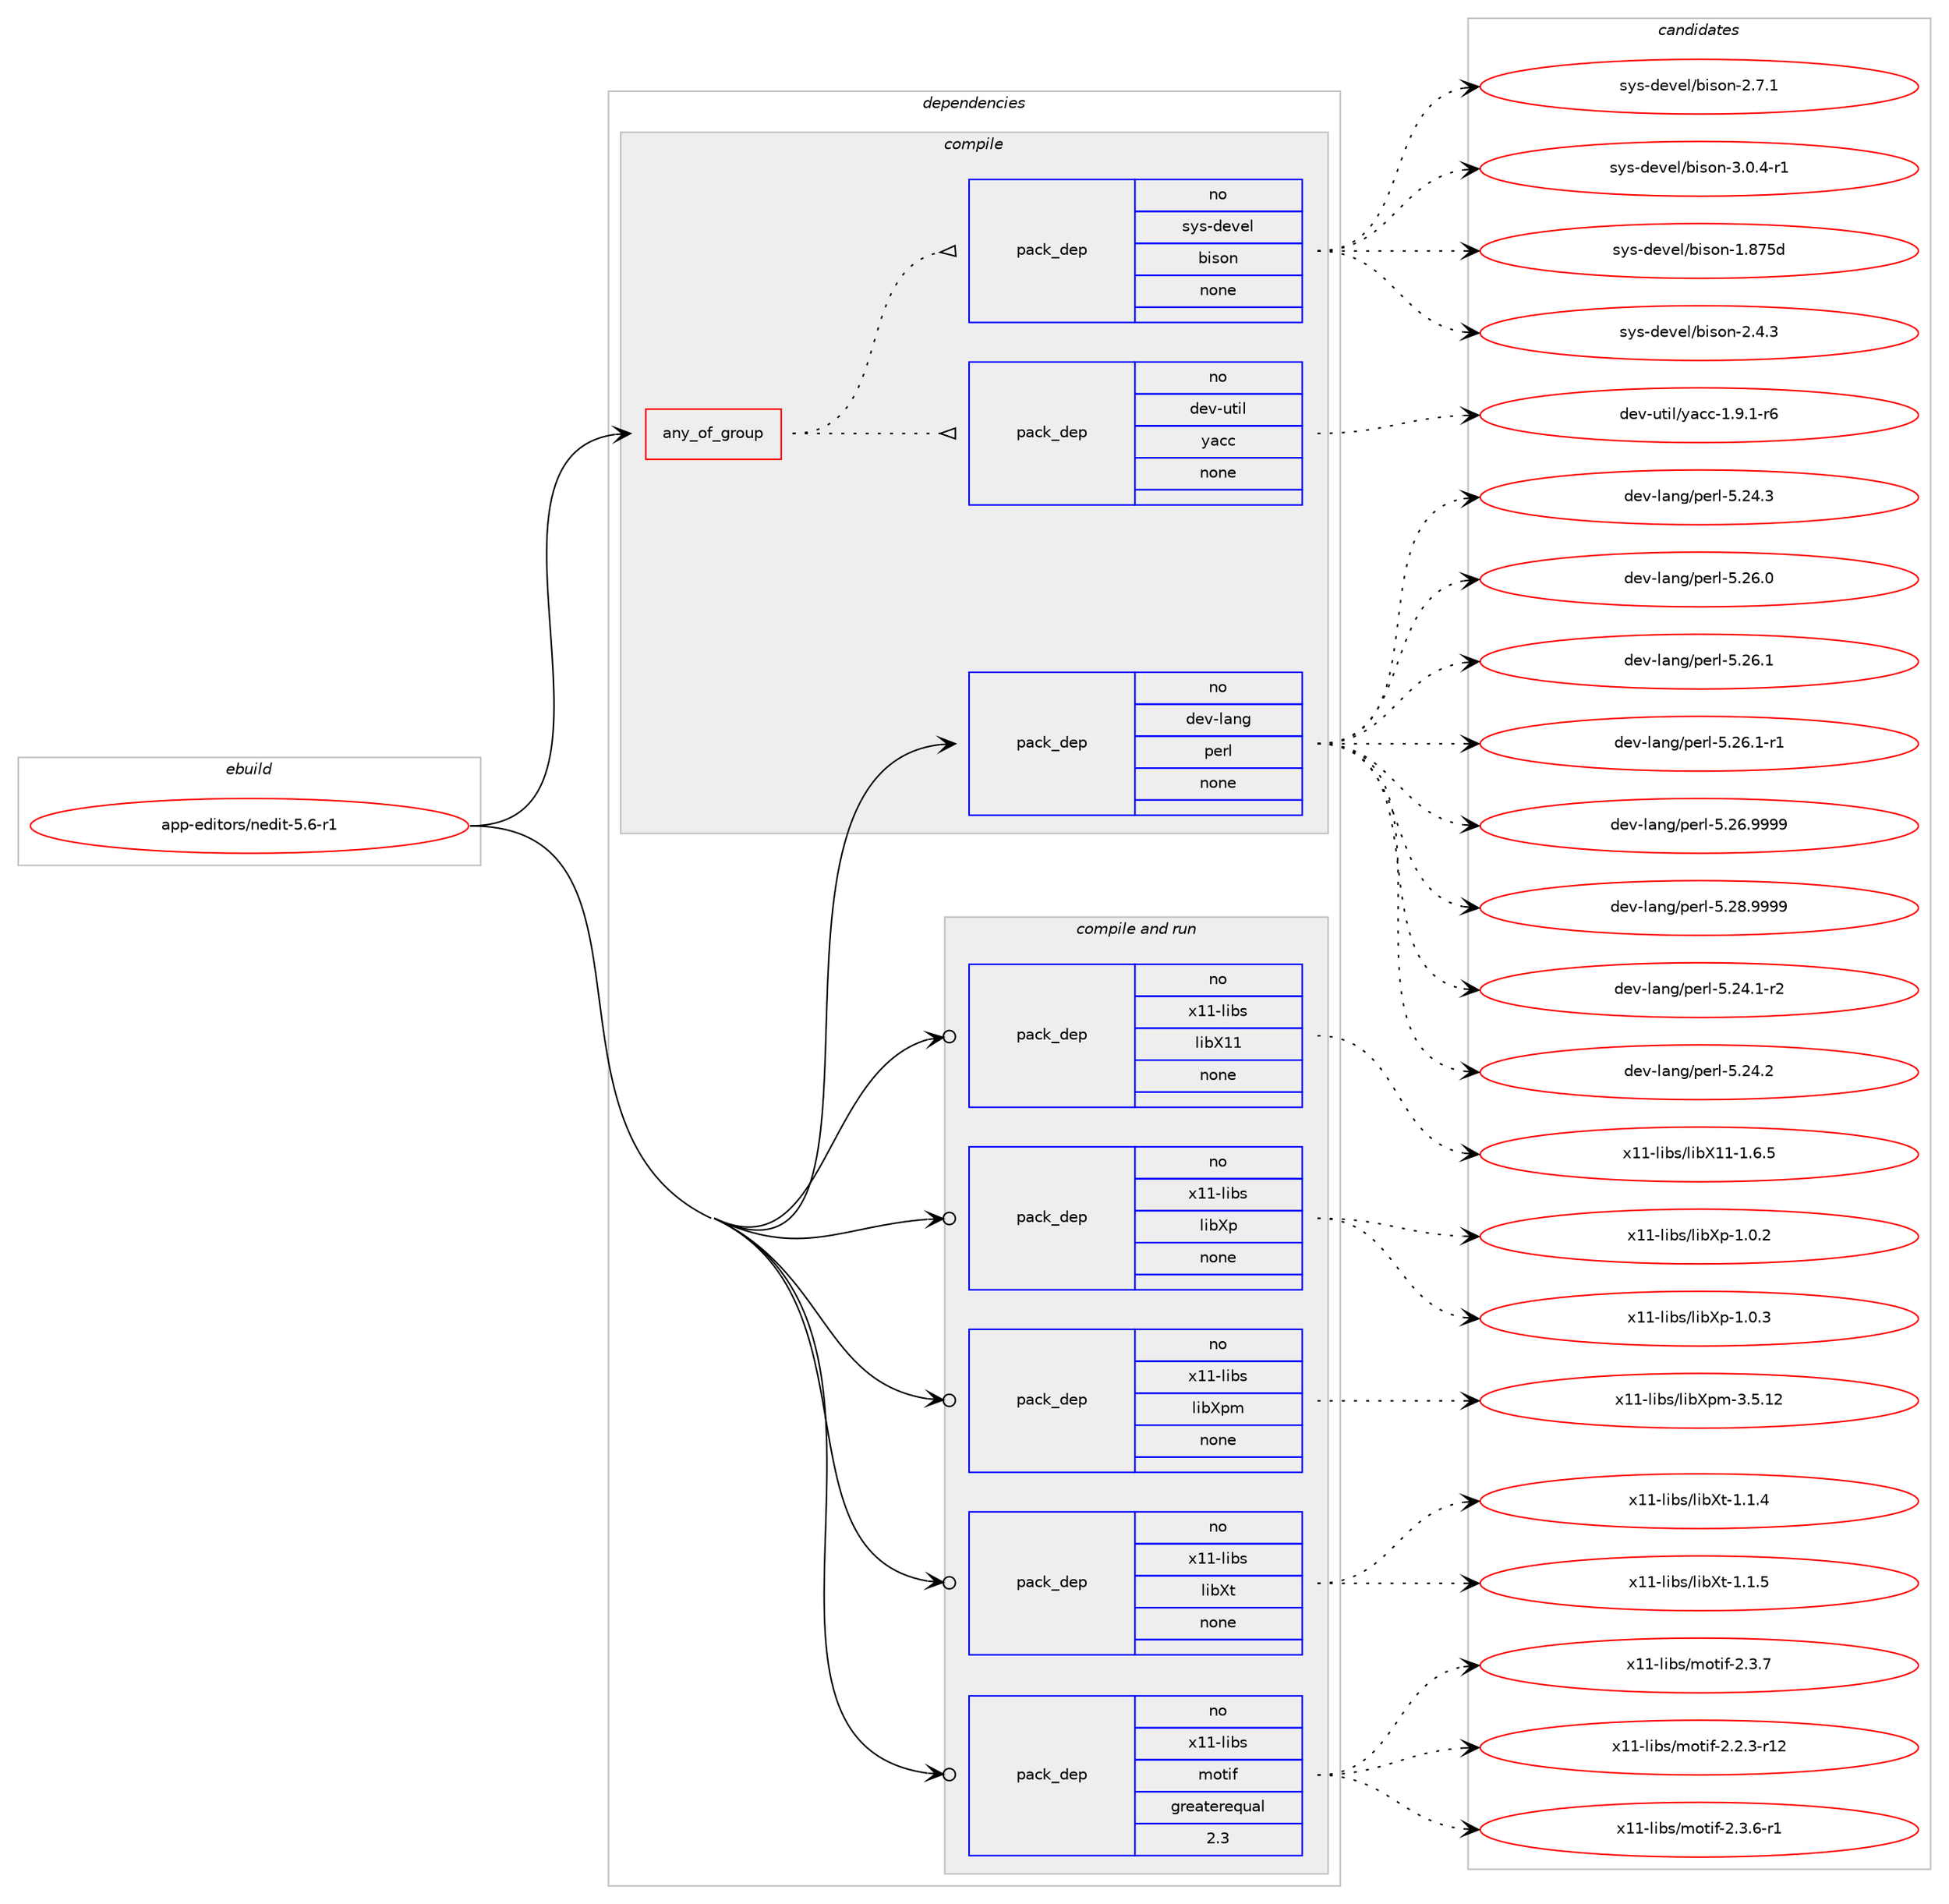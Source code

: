 digraph prolog {

# *************
# Graph options
# *************

newrank=true;
concentrate=true;
compound=true;
graph [rankdir=LR,fontname=Helvetica,fontsize=10,ranksep=1.5];#, ranksep=2.5, nodesep=0.2];
edge  [arrowhead=vee];
node  [fontname=Helvetica,fontsize=10];

# **********
# The ebuild
# **********

subgraph cluster_leftcol {
color=gray;
rank=same;
label=<<i>ebuild</i>>;
id [label="app-editors/nedit-5.6-r1", color=red, width=4, href="../app-editors/nedit-5.6-r1.svg"];
}

# ****************
# The dependencies
# ****************

subgraph cluster_midcol {
color=gray;
label=<<i>dependencies</i>>;
subgraph cluster_compile {
fillcolor="#eeeeee";
style=filled;
label=<<i>compile</i>>;
subgraph any370 {
dependency18021 [label=<<TABLE BORDER="0" CELLBORDER="1" CELLSPACING="0" CELLPADDING="4"><TR><TD CELLPADDING="10">any_of_group</TD></TR></TABLE>>, shape=none, color=red];subgraph pack13119 {
dependency18022 [label=<<TABLE BORDER="0" CELLBORDER="1" CELLSPACING="0" CELLPADDING="4" WIDTH="220"><TR><TD ROWSPAN="6" CELLPADDING="30">pack_dep</TD></TR><TR><TD WIDTH="110">no</TD></TR><TR><TD>dev-util</TD></TR><TR><TD>yacc</TD></TR><TR><TD>none</TD></TR><TR><TD></TD></TR></TABLE>>, shape=none, color=blue];
}
dependency18021:e -> dependency18022:w [weight=20,style="dotted",arrowhead="oinv"];
subgraph pack13120 {
dependency18023 [label=<<TABLE BORDER="0" CELLBORDER="1" CELLSPACING="0" CELLPADDING="4" WIDTH="220"><TR><TD ROWSPAN="6" CELLPADDING="30">pack_dep</TD></TR><TR><TD WIDTH="110">no</TD></TR><TR><TD>sys-devel</TD></TR><TR><TD>bison</TD></TR><TR><TD>none</TD></TR><TR><TD></TD></TR></TABLE>>, shape=none, color=blue];
}
dependency18021:e -> dependency18023:w [weight=20,style="dotted",arrowhead="oinv"];
}
id:e -> dependency18021:w [weight=20,style="solid",arrowhead="vee"];
subgraph pack13121 {
dependency18024 [label=<<TABLE BORDER="0" CELLBORDER="1" CELLSPACING="0" CELLPADDING="4" WIDTH="220"><TR><TD ROWSPAN="6" CELLPADDING="30">pack_dep</TD></TR><TR><TD WIDTH="110">no</TD></TR><TR><TD>dev-lang</TD></TR><TR><TD>perl</TD></TR><TR><TD>none</TD></TR><TR><TD></TD></TR></TABLE>>, shape=none, color=blue];
}
id:e -> dependency18024:w [weight=20,style="solid",arrowhead="vee"];
}
subgraph cluster_compileandrun {
fillcolor="#eeeeee";
style=filled;
label=<<i>compile and run</i>>;
subgraph pack13122 {
dependency18025 [label=<<TABLE BORDER="0" CELLBORDER="1" CELLSPACING="0" CELLPADDING="4" WIDTH="220"><TR><TD ROWSPAN="6" CELLPADDING="30">pack_dep</TD></TR><TR><TD WIDTH="110">no</TD></TR><TR><TD>x11-libs</TD></TR><TR><TD>libX11</TD></TR><TR><TD>none</TD></TR><TR><TD></TD></TR></TABLE>>, shape=none, color=blue];
}
id:e -> dependency18025:w [weight=20,style="solid",arrowhead="odotvee"];
subgraph pack13123 {
dependency18026 [label=<<TABLE BORDER="0" CELLBORDER="1" CELLSPACING="0" CELLPADDING="4" WIDTH="220"><TR><TD ROWSPAN="6" CELLPADDING="30">pack_dep</TD></TR><TR><TD WIDTH="110">no</TD></TR><TR><TD>x11-libs</TD></TR><TR><TD>libXp</TD></TR><TR><TD>none</TD></TR><TR><TD></TD></TR></TABLE>>, shape=none, color=blue];
}
id:e -> dependency18026:w [weight=20,style="solid",arrowhead="odotvee"];
subgraph pack13124 {
dependency18027 [label=<<TABLE BORDER="0" CELLBORDER="1" CELLSPACING="0" CELLPADDING="4" WIDTH="220"><TR><TD ROWSPAN="6" CELLPADDING="30">pack_dep</TD></TR><TR><TD WIDTH="110">no</TD></TR><TR><TD>x11-libs</TD></TR><TR><TD>libXpm</TD></TR><TR><TD>none</TD></TR><TR><TD></TD></TR></TABLE>>, shape=none, color=blue];
}
id:e -> dependency18027:w [weight=20,style="solid",arrowhead="odotvee"];
subgraph pack13125 {
dependency18028 [label=<<TABLE BORDER="0" CELLBORDER="1" CELLSPACING="0" CELLPADDING="4" WIDTH="220"><TR><TD ROWSPAN="6" CELLPADDING="30">pack_dep</TD></TR><TR><TD WIDTH="110">no</TD></TR><TR><TD>x11-libs</TD></TR><TR><TD>libXt</TD></TR><TR><TD>none</TD></TR><TR><TD></TD></TR></TABLE>>, shape=none, color=blue];
}
id:e -> dependency18028:w [weight=20,style="solid",arrowhead="odotvee"];
subgraph pack13126 {
dependency18029 [label=<<TABLE BORDER="0" CELLBORDER="1" CELLSPACING="0" CELLPADDING="4" WIDTH="220"><TR><TD ROWSPAN="6" CELLPADDING="30">pack_dep</TD></TR><TR><TD WIDTH="110">no</TD></TR><TR><TD>x11-libs</TD></TR><TR><TD>motif</TD></TR><TR><TD>greaterequal</TD></TR><TR><TD>2.3</TD></TR></TABLE>>, shape=none, color=blue];
}
id:e -> dependency18029:w [weight=20,style="solid",arrowhead="odotvee"];
}
subgraph cluster_run {
fillcolor="#eeeeee";
style=filled;
label=<<i>run</i>>;
}
}

# **************
# The candidates
# **************

subgraph cluster_choices {
rank=same;
color=gray;
label=<<i>candidates</i>>;

subgraph choice13119 {
color=black;
nodesep=1;
choice10010111845117116105108471219799994549465746494511454 [label="dev-util/yacc-1.9.1-r6", color=red, width=4,href="../dev-util/yacc-1.9.1-r6.svg"];
dependency18022:e -> choice10010111845117116105108471219799994549465746494511454:w [style=dotted,weight="100"];
}
subgraph choice13120 {
color=black;
nodesep=1;
choice115121115451001011181011084798105115111110454946565553100 [label="sys-devel/bison-1.875d", color=red, width=4,href="../sys-devel/bison-1.875d.svg"];
choice115121115451001011181011084798105115111110455046524651 [label="sys-devel/bison-2.4.3", color=red, width=4,href="../sys-devel/bison-2.4.3.svg"];
choice115121115451001011181011084798105115111110455046554649 [label="sys-devel/bison-2.7.1", color=red, width=4,href="../sys-devel/bison-2.7.1.svg"];
choice1151211154510010111810110847981051151111104551464846524511449 [label="sys-devel/bison-3.0.4-r1", color=red, width=4,href="../sys-devel/bison-3.0.4-r1.svg"];
dependency18023:e -> choice115121115451001011181011084798105115111110454946565553100:w [style=dotted,weight="100"];
dependency18023:e -> choice115121115451001011181011084798105115111110455046524651:w [style=dotted,weight="100"];
dependency18023:e -> choice115121115451001011181011084798105115111110455046554649:w [style=dotted,weight="100"];
dependency18023:e -> choice1151211154510010111810110847981051151111104551464846524511449:w [style=dotted,weight="100"];
}
subgraph choice13121 {
color=black;
nodesep=1;
choice100101118451089711010347112101114108455346505246494511450 [label="dev-lang/perl-5.24.1-r2", color=red, width=4,href="../dev-lang/perl-5.24.1-r2.svg"];
choice10010111845108971101034711210111410845534650524650 [label="dev-lang/perl-5.24.2", color=red, width=4,href="../dev-lang/perl-5.24.2.svg"];
choice10010111845108971101034711210111410845534650524651 [label="dev-lang/perl-5.24.3", color=red, width=4,href="../dev-lang/perl-5.24.3.svg"];
choice10010111845108971101034711210111410845534650544648 [label="dev-lang/perl-5.26.0", color=red, width=4,href="../dev-lang/perl-5.26.0.svg"];
choice10010111845108971101034711210111410845534650544649 [label="dev-lang/perl-5.26.1", color=red, width=4,href="../dev-lang/perl-5.26.1.svg"];
choice100101118451089711010347112101114108455346505446494511449 [label="dev-lang/perl-5.26.1-r1", color=red, width=4,href="../dev-lang/perl-5.26.1-r1.svg"];
choice10010111845108971101034711210111410845534650544657575757 [label="dev-lang/perl-5.26.9999", color=red, width=4,href="../dev-lang/perl-5.26.9999.svg"];
choice10010111845108971101034711210111410845534650564657575757 [label="dev-lang/perl-5.28.9999", color=red, width=4,href="../dev-lang/perl-5.28.9999.svg"];
dependency18024:e -> choice100101118451089711010347112101114108455346505246494511450:w [style=dotted,weight="100"];
dependency18024:e -> choice10010111845108971101034711210111410845534650524650:w [style=dotted,weight="100"];
dependency18024:e -> choice10010111845108971101034711210111410845534650524651:w [style=dotted,weight="100"];
dependency18024:e -> choice10010111845108971101034711210111410845534650544648:w [style=dotted,weight="100"];
dependency18024:e -> choice10010111845108971101034711210111410845534650544649:w [style=dotted,weight="100"];
dependency18024:e -> choice100101118451089711010347112101114108455346505446494511449:w [style=dotted,weight="100"];
dependency18024:e -> choice10010111845108971101034711210111410845534650544657575757:w [style=dotted,weight="100"];
dependency18024:e -> choice10010111845108971101034711210111410845534650564657575757:w [style=dotted,weight="100"];
}
subgraph choice13122 {
color=black;
nodesep=1;
choice120494945108105981154710810598884949454946544653 [label="x11-libs/libX11-1.6.5", color=red, width=4,href="../x11-libs/libX11-1.6.5.svg"];
dependency18025:e -> choice120494945108105981154710810598884949454946544653:w [style=dotted,weight="100"];
}
subgraph choice13123 {
color=black;
nodesep=1;
choice12049494510810598115471081059888112454946484650 [label="x11-libs/libXp-1.0.2", color=red, width=4,href="../x11-libs/libXp-1.0.2.svg"];
choice12049494510810598115471081059888112454946484651 [label="x11-libs/libXp-1.0.3", color=red, width=4,href="../x11-libs/libXp-1.0.3.svg"];
dependency18026:e -> choice12049494510810598115471081059888112454946484650:w [style=dotted,weight="100"];
dependency18026:e -> choice12049494510810598115471081059888112454946484651:w [style=dotted,weight="100"];
}
subgraph choice13124 {
color=black;
nodesep=1;
choice1204949451081059811547108105988811210945514653464950 [label="x11-libs/libXpm-3.5.12", color=red, width=4,href="../x11-libs/libXpm-3.5.12.svg"];
dependency18027:e -> choice1204949451081059811547108105988811210945514653464950:w [style=dotted,weight="100"];
}
subgraph choice13125 {
color=black;
nodesep=1;
choice12049494510810598115471081059888116454946494652 [label="x11-libs/libXt-1.1.4", color=red, width=4,href="../x11-libs/libXt-1.1.4.svg"];
choice12049494510810598115471081059888116454946494653 [label="x11-libs/libXt-1.1.5", color=red, width=4,href="../x11-libs/libXt-1.1.5.svg"];
dependency18028:e -> choice12049494510810598115471081059888116454946494652:w [style=dotted,weight="100"];
dependency18028:e -> choice12049494510810598115471081059888116454946494653:w [style=dotted,weight="100"];
}
subgraph choice13126 {
color=black;
nodesep=1;
choice1204949451081059811547109111116105102455046504651451144950 [label="x11-libs/motif-2.2.3-r12", color=red, width=4,href="../x11-libs/motif-2.2.3-r12.svg"];
choice12049494510810598115471091111161051024550465146544511449 [label="x11-libs/motif-2.3.6-r1", color=red, width=4,href="../x11-libs/motif-2.3.6-r1.svg"];
choice1204949451081059811547109111116105102455046514655 [label="x11-libs/motif-2.3.7", color=red, width=4,href="../x11-libs/motif-2.3.7.svg"];
dependency18029:e -> choice1204949451081059811547109111116105102455046504651451144950:w [style=dotted,weight="100"];
dependency18029:e -> choice12049494510810598115471091111161051024550465146544511449:w [style=dotted,weight="100"];
dependency18029:e -> choice1204949451081059811547109111116105102455046514655:w [style=dotted,weight="100"];
}
}

}
